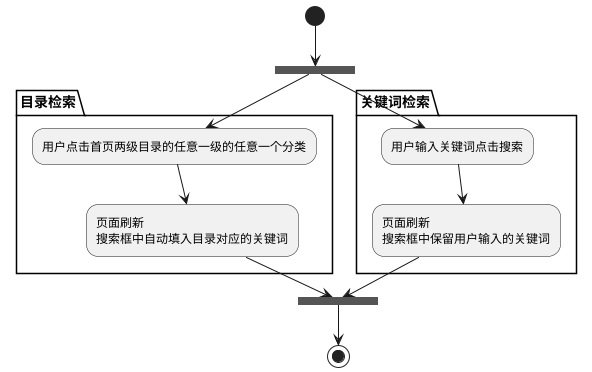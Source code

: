 @startuml

(*) --> ===B1===

partition 目录检索 {
===B1=== --> "用户点击首页两级目录的任意一级的任意一个分类"
--> "页面刷新\n搜索框中自动填入目录对应的关键词" as A1
}

partition 关键词检索 {
===B1=== --> "用户输入关键词点击搜索"
--> "页面刷新\n搜索框中保留用户输入的关键词" as A2
}

A1 --> ===B2===
A2 --> ===B2===

===B2=== --> (*)

@endum
